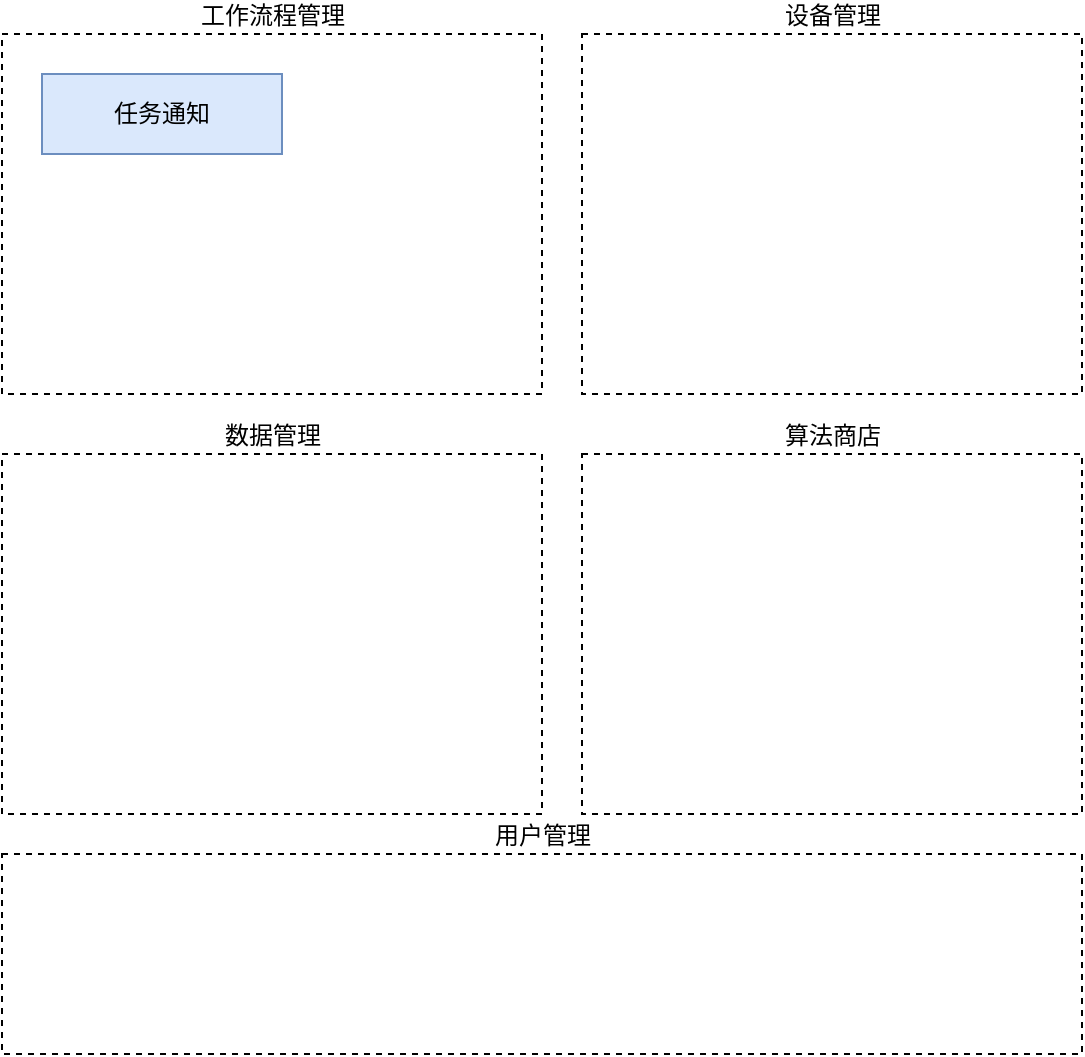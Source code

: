 <mxfile version="17.2.4" type="github" pages="5">
  <diagram id="pZ85WAEeWIUcWtwl0Hm4" name="业务构架">
    <mxGraphModel dx="1209" dy="674" grid="1" gridSize="10" guides="1" tooltips="1" connect="1" arrows="1" fold="1" page="1" pageScale="1" pageWidth="827" pageHeight="1169" math="0" shadow="0">
      <root>
        <mxCell id="0" />
        <mxCell id="1" parent="0" />
        <mxCell id="GSYYZiKdNbHzKfEuh0A3-1" value="工作流程管理" style="html=1;dashed=1;labelPosition=center;verticalLabelPosition=top;align=center;verticalAlign=bottom;" vertex="1" parent="1">
          <mxGeometry x="120" y="60" width="270" height="180" as="geometry" />
        </mxCell>
        <mxCell id="GSYYZiKdNbHzKfEuh0A3-2" value="设备管理" style="html=1;dashed=1;labelPosition=center;verticalLabelPosition=top;align=center;verticalAlign=bottom;" vertex="1" parent="1">
          <mxGeometry x="410" y="60" width="250" height="180" as="geometry" />
        </mxCell>
        <mxCell id="GSYYZiKdNbHzKfEuh0A3-3" value="算法商店" style="html=1;dashed=1;labelPosition=center;verticalLabelPosition=top;align=center;verticalAlign=bottom;" vertex="1" parent="1">
          <mxGeometry x="410" y="270" width="250" height="180" as="geometry" />
        </mxCell>
        <mxCell id="GSYYZiKdNbHzKfEuh0A3-4" value="用户管理" style="html=1;dashed=1;labelPosition=center;verticalLabelPosition=top;align=center;verticalAlign=bottom;" vertex="1" parent="1">
          <mxGeometry x="120" y="470" width="540" height="100" as="geometry" />
        </mxCell>
        <mxCell id="GSYYZiKdNbHzKfEuh0A3-5" value="数据管理" style="html=1;dashed=1;labelPosition=center;verticalLabelPosition=top;align=center;verticalAlign=bottom;" vertex="1" parent="1">
          <mxGeometry x="120" y="270" width="270" height="180" as="geometry" />
        </mxCell>
        <mxCell id="4_SV4et9GLJHTdNGApLq-1" value="任务通知" style="rounded=0;whiteSpace=wrap;html=1;fillColor=#dae8fc;strokeColor=#6c8ebf;" vertex="1" parent="1">
          <mxGeometry x="140" y="80" width="120" height="40" as="geometry" />
        </mxCell>
      </root>
    </mxGraphModel>
  </diagram>
  <diagram id="pCPRykxlXHNhzBHXrSfJ" name="客户端构架">
    <mxGraphModel dx="1209" dy="674" grid="1" gridSize="10" guides="1" tooltips="1" connect="1" arrows="1" fold="1" page="1" pageScale="1" pageWidth="827" pageHeight="1169" math="0" shadow="0">
      <root>
        <mxCell id="0" />
        <mxCell id="1" parent="0" />
        <mxCell id="Gdfk2-KPANIIL7Rcnq6J-2" value="" style="rounded=0;whiteSpace=wrap;html=1;fillColor=#f5f5f5;fontColor=#333333;strokeColor=#666666;" vertex="1" parent="1">
          <mxGeometry x="40" y="90" width="200" height="560" as="geometry" />
        </mxCell>
        <mxCell id="Gdfk2-KPANIIL7Rcnq6J-1" value="webviewUI" style="rounded=0;whiteSpace=wrap;html=1;" vertex="1" parent="1">
          <mxGeometry x="80" y="120" width="120" height="60" as="geometry" />
        </mxCell>
        <mxCell id="Gdfk2-KPANIIL7Rcnq6J-3" value="" style="rounded=0;whiteSpace=wrap;html=1;fillColor=#f5f5f5;fontColor=#333333;strokeColor=#666666;" vertex="1" parent="1">
          <mxGeometry x="250" y="90" width="660" height="110" as="geometry" />
        </mxCell>
        <mxCell id="Gdfk2-KPANIIL7Rcnq6J-4" value="webviewUI" style="rounded=0;whiteSpace=wrap;html=1;" vertex="1" parent="1">
          <mxGeometry x="260" y="120" width="120" height="60" as="geometry" />
        </mxCell>
        <mxCell id="Gdfk2-KPANIIL7Rcnq6J-5" value="webviewUI" style="rounded=0;whiteSpace=wrap;html=1;" vertex="1" parent="1">
          <mxGeometry x="390" y="120" width="120" height="60" as="geometry" />
        </mxCell>
        <mxCell id="Gdfk2-KPANIIL7Rcnq6J-6" value="webviewUI" style="rounded=0;whiteSpace=wrap;html=1;" vertex="1" parent="1">
          <mxGeometry x="520" y="120" width="120" height="60" as="geometry" />
        </mxCell>
        <mxCell id="Gdfk2-KPANIIL7Rcnq6J-7" value="webviewUI" style="rounded=0;whiteSpace=wrap;html=1;" vertex="1" parent="1">
          <mxGeometry x="650" y="120" width="120" height="60" as="geometry" />
        </mxCell>
        <mxCell id="Gdfk2-KPANIIL7Rcnq6J-8" value="" style="rounded=0;whiteSpace=wrap;html=1;fillColor=#f5f5f5;fontColor=#333333;strokeColor=#666666;" vertex="1" parent="1">
          <mxGeometry x="250" y="210" width="660" height="310" as="geometry" />
        </mxCell>
        <mxCell id="Gdfk2-KPANIIL7Rcnq6J-9" value="" style="rounded=0;whiteSpace=wrap;html=1;fillColor=#f5f5f5;fontColor=#333333;strokeColor=#666666;" vertex="1" parent="1">
          <mxGeometry x="250" y="530" width="660" height="110" as="geometry" />
        </mxCell>
        <mxCell id="Gdfk2-KPANIIL7Rcnq6J-10" value="现场工人" style="rounded=0;whiteSpace=wrap;html=1;fillColor=#dae8fc;strokeColor=#6c8ebf;" vertex="1" parent="1">
          <mxGeometry x="260" y="250" width="120" height="60" as="geometry" />
        </mxCell>
        <mxCell id="Gdfk2-KPANIIL7Rcnq6J-11" value="中控大屏" style="rounded=0;whiteSpace=wrap;html=1;fillColor=#dae8fc;strokeColor=#6c8ebf;" vertex="1" parent="1">
          <mxGeometry x="390" y="250" width="120" height="60" as="geometry" />
        </mxCell>
        <mxCell id="Gdfk2-KPANIIL7Rcnq6J-12" value="安装运维" style="rounded=0;whiteSpace=wrap;html=1;" vertex="1" parent="1">
          <mxGeometry x="520" y="250" width="120" height="60" as="geometry" />
        </mxCell>
        <mxCell id="Gdfk2-KPANIIL7Rcnq6J-13" value="远程调试" style="rounded=0;whiteSpace=wrap;html=1;" vertex="1" parent="1">
          <mxGeometry x="650" y="250" width="120" height="60" as="geometry" />
        </mxCell>
        <mxCell id="Gdfk2-KPANIIL7Rcnq6J-14" value="手机客户端" style="rounded=0;whiteSpace=wrap;html=1;" vertex="1" parent="1">
          <mxGeometry x="780" y="250" width="120" height="60" as="geometry" />
        </mxCell>
        <mxCell id="Gdfk2-KPANIIL7Rcnq6J-15" value="webviewUI" style="rounded=0;whiteSpace=wrap;html=1;" vertex="1" parent="1">
          <mxGeometry x="780" y="120" width="120" height="60" as="geometry" />
        </mxCell>
        <mxCell id="Gdfk2-KPANIIL7Rcnq6J-18" value="安装运维" style="rounded=0;whiteSpace=wrap;html=1;fillColor=#dae8fc;strokeColor=#6c8ebf;" vertex="1" parent="1">
          <mxGeometry x="520" y="250" width="120" height="60" as="geometry" />
        </mxCell>
        <mxCell id="Gdfk2-KPANIIL7Rcnq6J-19" value="远程调试" style="rounded=0;whiteSpace=wrap;html=1;fillColor=#dae8fc;strokeColor=#6c8ebf;" vertex="1" parent="1">
          <mxGeometry x="650" y="250" width="120" height="60" as="geometry" />
        </mxCell>
        <mxCell id="Gdfk2-KPANIIL7Rcnq6J-20" value="手机客户端" style="rounded=0;whiteSpace=wrap;html=1;fillColor=#dae8fc;strokeColor=#6c8ebf;" vertex="1" parent="1">
          <mxGeometry x="780" y="250" width="120" height="60" as="geometry" />
        </mxCell>
      </root>
    </mxGraphModel>
  </diagram>
  <diagram id="Xs7tuJiSqEFrm5oDH5qy" name="系统构架">
    <mxGraphModel dx="1209" dy="674" grid="1" gridSize="10" guides="1" tooltips="1" connect="1" arrows="1" fold="1" page="1" pageScale="1" pageWidth="827" pageHeight="1169" math="0" shadow="0">
      <root>
        <mxCell id="0" />
        <mxCell id="1" parent="0" />
        <mxCell id="ACJD5vscM_WS57UEpaYK-1" value="自有云" style="rounded=0;whiteSpace=wrap;html=1;dashed=1;labelPosition=center;verticalLabelPosition=top;align=center;verticalAlign=bottom;" vertex="1" parent="1">
          <mxGeometry x="99" y="455" width="630" height="130" as="geometry" />
        </mxCell>
        <mxCell id="ACJD5vscM_WS57UEpaYK-2" value="阿里云" style="rounded=0;whiteSpace=wrap;html=1;dashed=1;labelPosition=center;verticalLabelPosition=top;align=center;verticalAlign=bottom;" vertex="1" parent="1">
          <mxGeometry x="99" y="610" width="630" height="60" as="geometry" />
        </mxCell>
        <mxCell id="9z_qcZvE6f1t2DAto_Tb-1" value="边缘网关" style="rounded=0;whiteSpace=wrap;html=1;dashed=1;labelPosition=center;verticalLabelPosition=top;align=center;verticalAlign=bottom;" vertex="1" parent="1">
          <mxGeometry x="99" y="700" width="630" height="60" as="geometry" />
        </mxCell>
        <mxCell id="9z_qcZvE6f1t2DAto_Tb-2" value="检测端" style="rounded=0;whiteSpace=wrap;html=1;dashed=1;labelPosition=center;verticalLabelPosition=top;align=center;verticalAlign=bottom;" vertex="1" parent="1">
          <mxGeometry x="99" y="790" width="630" height="190" as="geometry" />
        </mxCell>
        <mxCell id="9z_qcZvE6f1t2DAto_Tb-9" value="" style="edgeStyle=orthogonalEdgeStyle;rounded=0;orthogonalLoop=1;jettySize=auto;html=1;" edge="1" parent="1" source="9z_qcZvE6f1t2DAto_Tb-3" target="9z_qcZvE6f1t2DAto_Tb-8">
          <mxGeometry relative="1" as="geometry" />
        </mxCell>
        <mxCell id="9z_qcZvE6f1t2DAto_Tb-3" value="" style="rounded=0;whiteSpace=wrap;html=1;fillColor=#d5e8d4;strokeColor=#82b366;" vertex="1" parent="1">
          <mxGeometry x="960" y="455" width="120" height="60" as="geometry" />
        </mxCell>
        <mxCell id="9z_qcZvE6f1t2DAto_Tb-4" value="交互示意图" style="text;html=1;strokeColor=none;fillColor=none;align=center;verticalAlign=middle;whiteSpace=wrap;rounded=0;dashed=1;fontStyle=1" vertex="1" parent="1">
          <mxGeometry x="980" y="360" width="100" height="30" as="geometry" />
        </mxCell>
        <mxCell id="9z_qcZvE6f1t2DAto_Tb-5" value="系统框架图" style="text;html=1;strokeColor=none;fillColor=none;align=center;verticalAlign=middle;whiteSpace=wrap;rounded=0;dashed=1;fontStyle=1" vertex="1" parent="1">
          <mxGeometry x="364" y="350" width="100" height="40" as="geometry" />
        </mxCell>
        <mxCell id="9z_qcZvE6f1t2DAto_Tb-8" value="" style="rounded=0;whiteSpace=wrap;html=1;fillColor=#d5e8d4;strokeColor=#82b366;" vertex="1" parent="1">
          <mxGeometry x="1160" y="455" width="120" height="60" as="geometry" />
        </mxCell>
      </root>
    </mxGraphModel>
  </diagram>
  <diagram id="7ABkpcguonleSOc_JTcW" name="应用构架">
    <mxGraphModel dx="1209" dy="674" grid="1" gridSize="10" guides="1" tooltips="1" connect="1" arrows="1" fold="1" page="1" pageScale="1" pageWidth="827" pageHeight="1169" math="0" shadow="0">
      <root>
        <mxCell id="0" />
        <mxCell id="1" parent="0" />
        <mxCell id="-3jKhTUxBzIJtF1Q8FsH-3" value="" style="edgeStyle=orthogonalEdgeStyle;rounded=0;orthogonalLoop=1;jettySize=auto;html=1;" edge="1" parent="1" source="-3jKhTUxBzIJtF1Q8FsH-1" target="-3jKhTUxBzIJtF1Q8FsH-2">
          <mxGeometry relative="1" as="geometry" />
        </mxCell>
        <mxCell id="-3jKhTUxBzIJtF1Q8FsH-1" value="LoginServer" style="rounded=0;whiteSpace=wrap;html=1;fillColor=#d5e8d4;strokeColor=#82b366;" vertex="1" parent="1">
          <mxGeometry x="120" y="220" width="120" height="60" as="geometry" />
        </mxCell>
        <mxCell id="-3jKhTUxBzIJtF1Q8FsH-2" value="UserServer" style="rounded=0;whiteSpace=wrap;html=1;fillColor=#d5e8d4;strokeColor=#82b366;" vertex="1" parent="1">
          <mxGeometry x="320" y="220" width="120" height="60" as="geometry" />
        </mxCell>
      </root>
    </mxGraphModel>
  </diagram>
  <diagram id="GqjeAZi4Narx4pvHSRK3" name="部署构架">
    <mxGraphModel dx="382" dy="674" grid="1" gridSize="10" guides="1" tooltips="1" connect="1" arrows="1" fold="1" page="1" pageScale="1" pageWidth="827" pageHeight="1169" math="0" shadow="0">
      <root>
        <mxCell id="0" />
        <mxCell id="1" parent="0" />
        <mxCell id="L9KjlxIGByQ0TbQikGt7-1" value="客户机房" style="rounded=0;whiteSpace=wrap;html=1;labelPosition=center;verticalLabelPosition=top;align=center;verticalAlign=bottom;" vertex="1" parent="1">
          <mxGeometry x="880" y="110" width="510" height="190" as="geometry" />
        </mxCell>
        <mxCell id="L9KjlxIGByQ0TbQikGt7-7" style="edgeStyle=orthogonalEdgeStyle;rounded=0;orthogonalLoop=1;jettySize=auto;html=1;" edge="1" parent="1" source="L9KjlxIGByQ0TbQikGt7-2" target="L9KjlxIGByQ0TbQikGt7-3">
          <mxGeometry relative="1" as="geometry" />
        </mxCell>
        <mxCell id="L9KjlxIGByQ0TbQikGt7-2" value="接口板" style="strokeColor=#666666;html=1;labelPosition=center;align=center;spacingLeft=15;shadow=0;dashed=0;outlineConnect=0;shape=mxgraph.rack.general.hub;verticalLabelPosition=top;verticalAlign=bottom;" vertex="1" parent="1">
          <mxGeometry x="1063" y="170" width="160" height="30" as="geometry" />
        </mxCell>
        <mxCell id="L9KjlxIGByQ0TbQikGt7-3" value="智能网关" style="fontColor=#0066CC;verticalAlign=top;verticalLabelPosition=bottom;labelPosition=center;align=center;html=1;outlineConnect=0;fillColor=#CCCCCC;strokeColor=#6881B3;gradientColor=none;gradientDirection=north;strokeWidth=2;shape=mxgraph.networks.wireless_hub;" vertex="1" parent="1">
          <mxGeometry x="1273" y="142.5" width="100" height="85" as="geometry" />
        </mxCell>
        <mxCell id="L9KjlxIGByQ0TbQikGt7-6" style="edgeStyle=orthogonalEdgeStyle;rounded=0;orthogonalLoop=1;jettySize=auto;html=1;" edge="1" parent="1" source="L9KjlxIGByQ0TbQikGt7-5" target="L9KjlxIGByQ0TbQikGt7-2">
          <mxGeometry relative="1" as="geometry" />
        </mxCell>
        <mxCell id="L9KjlxIGByQ0TbQikGt7-5" value="智能相机" style="points=[[0,0.5,0],[0.19,0.02,0],[0.59,0,0],[0.985,0.02,0],[1,0.5,0],[0.985,0.98,0],[0.59,1,0],[0.19,0.98,0]];verticalLabelPosition=bottom;sketch=0;html=1;verticalAlign=top;aspect=fixed;align=center;pointerEvents=1;shape=mxgraph.cisco19.camera;fillColor=#005073;strokeColor=none;" vertex="1" parent="1">
          <mxGeometry x="933" y="170" width="54" height="30" as="geometry" />
        </mxCell>
      </root>
    </mxGraphModel>
  </diagram>
</mxfile>

